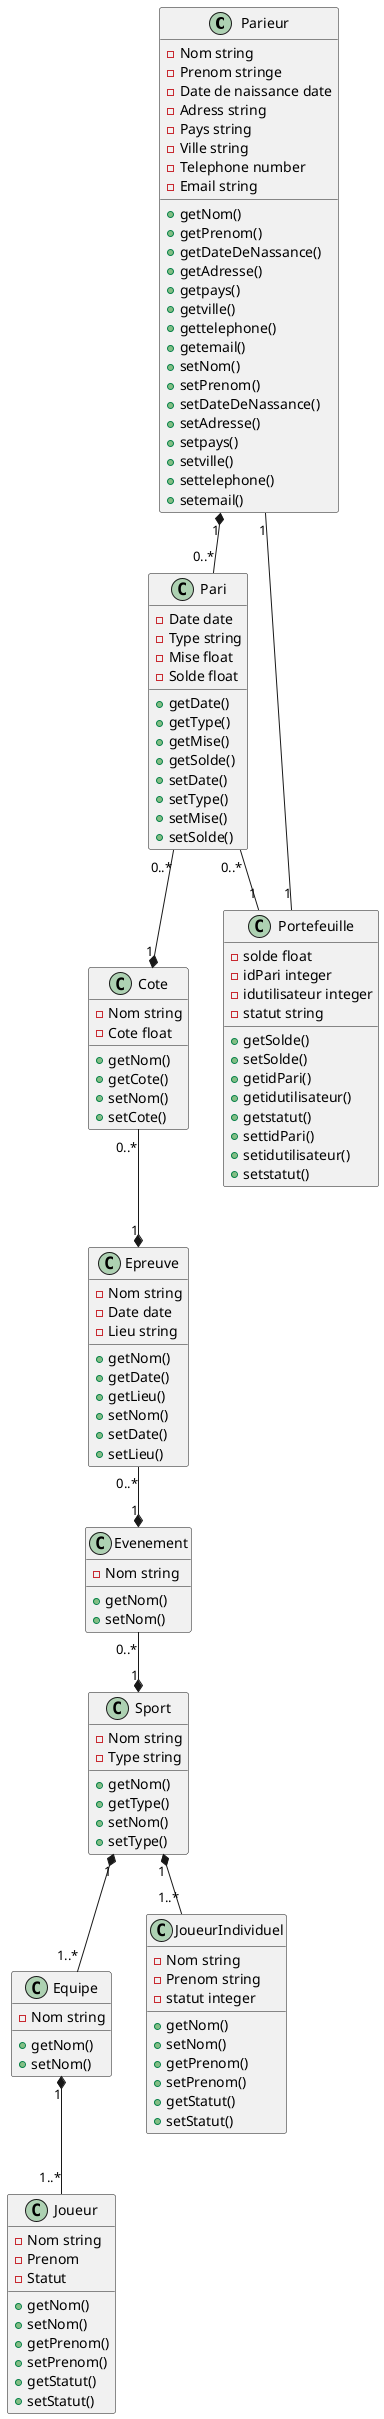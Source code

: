@startuml
class Parieur
class Pari
class Cote
class Epreuve
class Evenement
class Sport

Parieur "1" *-- "0..*" Pari
Parieur "1" -- "1" Portefeuille
Pari "0..*" -- "1" Portefeuille
Pari "0..*" --* "1" Cote
Cote "0..*" --* "1" Epreuve
Epreuve "0..*" --* "1" Evenement
Evenement "0..*" --* "1" Sport
Sport "1"*--"1..*" Equipe
Sport "1" *--"1..*" JoueurIndividuel
Equipe "1" *-- "1..*" Joueur

class Parieur {
    - Nom string
    - Prenom stringe
    - Date de naissance date
    - Adress string
    - Pays string
    - Ville string
    - Telephone number
    - Email string

    + getNom()
    + getPrenom()
    + getDateDeNassance()
    + getAdresse()
    + getpays()
    + getville()
    + gettelephone()
    + getemail()
    + setNom()
    + setPrenom()
    + setDateDeNassance()
    + setAdresse()
    + setpays()
    + setville()
    + settelephone()
    + setemail()

}

class Pari {
    - Date date
    - Type string
    - Mise float
    - Solde float

    + getDate()
    + getType()
    + getMise()
    + getSolde()
    + setDate()
    + setType()
    + setMise()
    + setSolde()
}
class Portefeuille {
    - solde float
    - idPari integer
    - idutilisateur integer
    - statut string
    
    + getSolde()
    + setSolde()
    + getidPari()
    + getidutilisateur()
    + getstatut()
    + settidPari()
    + setidutilisateur()
    + setstatut()

}

class Cote {
    - Nom string
    - Cote float

    + getNom()
    + getCote()
    + setNom()
    + setCote()
}

class Epreuve {
    - Nom string
    - Date date
    - Lieu string

    + getNom()
    + getDate()
    + getLieu()
    + setNom()
    + setDate()
    + setLieu()


}

class Evenement {
    - Nom string

    +getNom()
    +setNom()
}

class Sport {
    - Nom string
    - Type string

    + getNom()
    + getType()
    + setNom()
    + setType()

}
class Equipe {
    - Nom string

    + getNom()
    + setNom()
}
class Joueur {
    - Nom string
    - Prenom
    - Statut

    + getNom()
    + setNom()
    + getPrenom()
    + setPrenom()
    + getStatut()
    + setStatut()

}
class JoueurIndividuel {
    - Nom string
    - Prenom string
    - statut integer

    + getNom()
    + setNom()
    + getPrenom()
    + setPrenom()
    + getStatut()
    + setStatut()

}


@enduml
